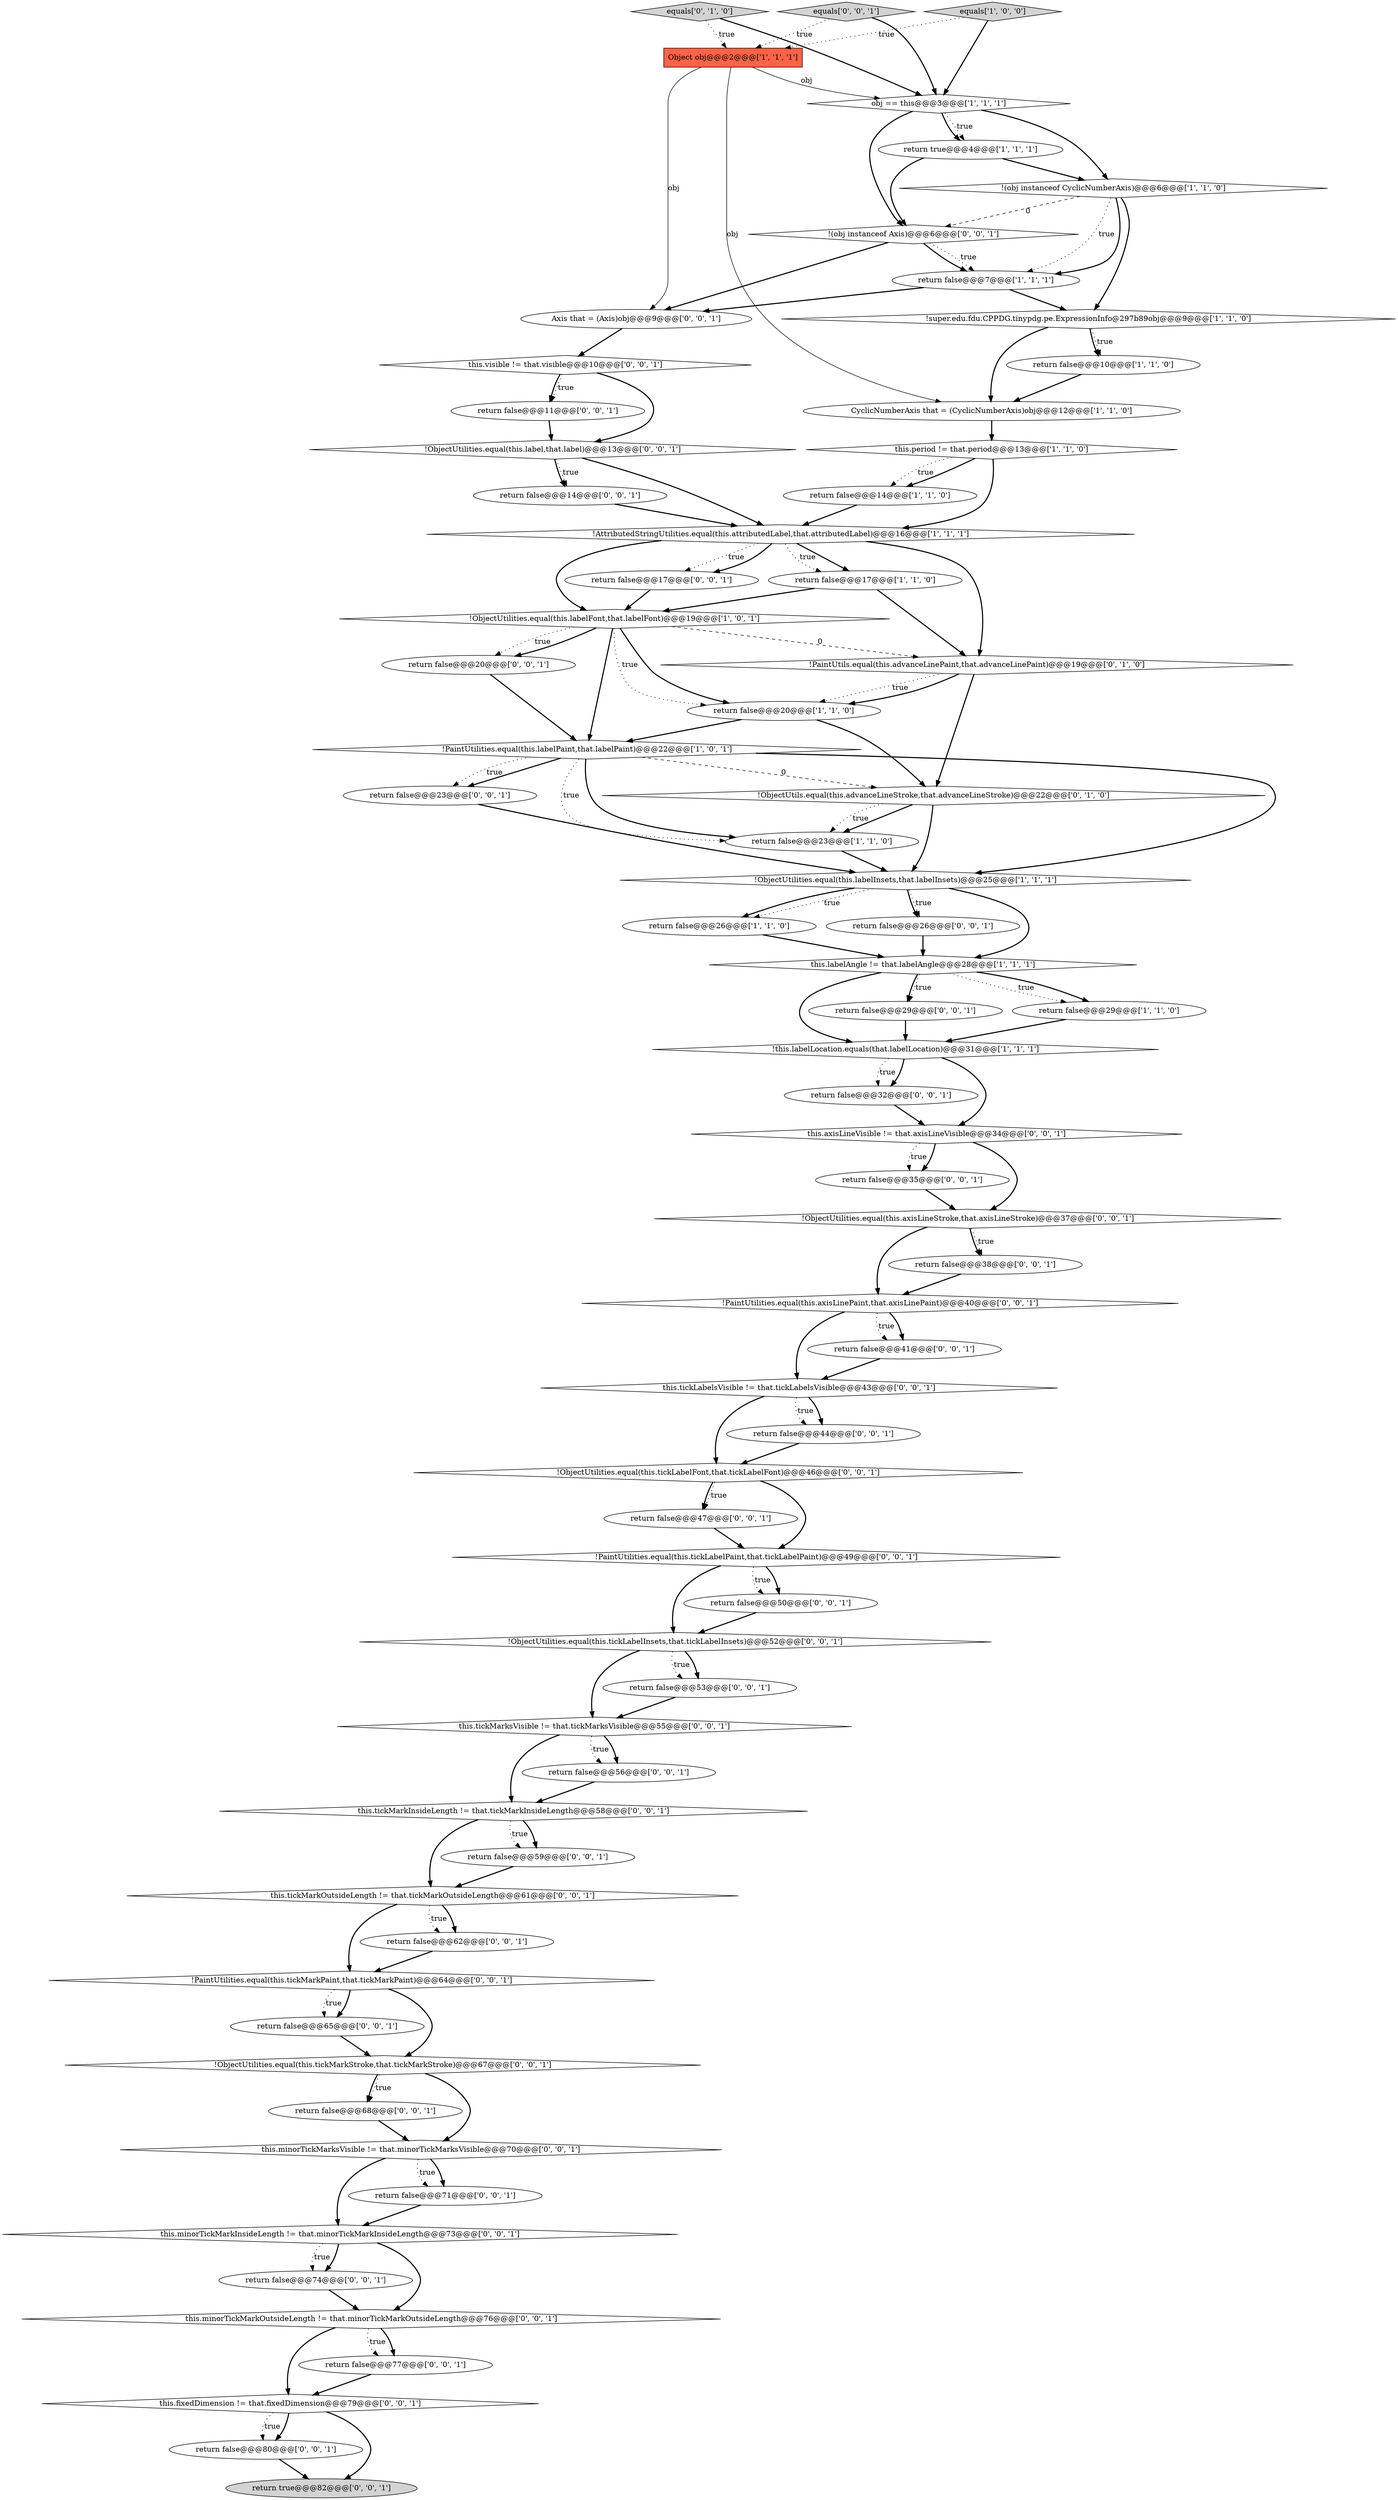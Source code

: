 digraph {
20 [style = filled, label = "return true@@@4@@@['1', '1', '1']", fillcolor = white, shape = ellipse image = "AAA0AAABBB1BBB"];
70 [style = filled, label = "this.tickLabelsVisible != that.tickLabelsVisible@@@43@@@['0', '0', '1']", fillcolor = white, shape = diamond image = "AAA0AAABBB3BBB"];
61 [style = filled, label = "this.fixedDimension != that.fixedDimension@@@79@@@['0', '0', '1']", fillcolor = white, shape = diamond image = "AAA0AAABBB3BBB"];
26 [style = filled, label = "!PaintUtilities.equal(this.tickMarkPaint,that.tickMarkPaint)@@@64@@@['0', '0', '1']", fillcolor = white, shape = diamond image = "AAA0AAABBB3BBB"];
7 [style = filled, label = "return false@@@14@@@['1', '1', '0']", fillcolor = white, shape = ellipse image = "AAA0AAABBB1BBB"];
48 [style = filled, label = "!ObjectUtilities.equal(this.label,that.label)@@@13@@@['0', '0', '1']", fillcolor = white, shape = diamond image = "AAA0AAABBB3BBB"];
24 [style = filled, label = "equals['0', '1', '0']", fillcolor = lightgray, shape = diamond image = "AAA0AAABBB2BBB"];
34 [style = filled, label = "return false@@@14@@@['0', '0', '1']", fillcolor = white, shape = ellipse image = "AAA0AAABBB3BBB"];
44 [style = filled, label = "!PaintUtilities.equal(this.axisLinePaint,that.axisLinePaint)@@@40@@@['0', '0', '1']", fillcolor = white, shape = diamond image = "AAA0AAABBB3BBB"];
4 [style = filled, label = "!(obj instanceof CyclicNumberAxis)@@@6@@@['1', '1', '0']", fillcolor = white, shape = diamond image = "AAA0AAABBB1BBB"];
21 [style = filled, label = "!AttributedStringUtilities.equal(this.attributedLabel,that.attributedLabel)@@@16@@@['1', '1', '1']", fillcolor = white, shape = diamond image = "AAA0AAABBB1BBB"];
49 [style = filled, label = "this.tickMarksVisible != that.tickMarksVisible@@@55@@@['0', '0', '1']", fillcolor = white, shape = diamond image = "AAA0AAABBB3BBB"];
3 [style = filled, label = "return false@@@7@@@['1', '1', '1']", fillcolor = white, shape = ellipse image = "AAA0AAABBB1BBB"];
33 [style = filled, label = "return false@@@68@@@['0', '0', '1']", fillcolor = white, shape = ellipse image = "AAA0AAABBB3BBB"];
23 [style = filled, label = "!PaintUtils.equal(this.advanceLinePaint,that.advanceLinePaint)@@@19@@@['0', '1', '0']", fillcolor = white, shape = diamond image = "AAA1AAABBB2BBB"];
8 [style = filled, label = "this.period != that.period@@@13@@@['1', '1', '0']", fillcolor = white, shape = diamond image = "AAA0AAABBB1BBB"];
25 [style = filled, label = "!ObjectUtilities.equal(this.tickLabelInsets,that.tickLabelInsets)@@@52@@@['0', '0', '1']", fillcolor = white, shape = diamond image = "AAA0AAABBB3BBB"];
51 [style = filled, label = "return false@@@65@@@['0', '0', '1']", fillcolor = white, shape = ellipse image = "AAA0AAABBB3BBB"];
38 [style = filled, label = "this.minorTickMarksVisible != that.minorTickMarksVisible@@@70@@@['0', '0', '1']", fillcolor = white, shape = diamond image = "AAA0AAABBB3BBB"];
29 [style = filled, label = "return false@@@80@@@['0', '0', '1']", fillcolor = white, shape = ellipse image = "AAA0AAABBB3BBB"];
52 [style = filled, label = "this.tickMarkOutsideLength != that.tickMarkOutsideLength@@@61@@@['0', '0', '1']", fillcolor = white, shape = diamond image = "AAA0AAABBB3BBB"];
1 [style = filled, label = "!ObjectUtilities.equal(this.labelInsets,that.labelInsets)@@@25@@@['1', '1', '1']", fillcolor = white, shape = diamond image = "AAA0AAABBB1BBB"];
53 [style = filled, label = "return false@@@38@@@['0', '0', '1']", fillcolor = white, shape = ellipse image = "AAA0AAABBB3BBB"];
12 [style = filled, label = "!this.labelLocation.equals(that.labelLocation)@@@31@@@['1', '1', '1']", fillcolor = white, shape = diamond image = "AAA0AAABBB1BBB"];
60 [style = filled, label = "return false@@@32@@@['0', '0', '1']", fillcolor = white, shape = ellipse image = "AAA0AAABBB3BBB"];
31 [style = filled, label = "this.minorTickMarkInsideLength != that.minorTickMarkInsideLength@@@73@@@['0', '0', '1']", fillcolor = white, shape = diamond image = "AAA0AAABBB3BBB"];
10 [style = filled, label = "!ObjectUtilities.equal(this.labelFont,that.labelFont)@@@19@@@['1', '0', '1']", fillcolor = white, shape = diamond image = "AAA0AAABBB1BBB"];
16 [style = filled, label = "!PaintUtilities.equal(this.labelPaint,that.labelPaint)@@@22@@@['1', '0', '1']", fillcolor = white, shape = diamond image = "AAA0AAABBB1BBB"];
28 [style = filled, label = "return false@@@59@@@['0', '0', '1']", fillcolor = white, shape = ellipse image = "AAA0AAABBB3BBB"];
42 [style = filled, label = "!ObjectUtilities.equal(this.tickMarkStroke,that.tickMarkStroke)@@@67@@@['0', '0', '1']", fillcolor = white, shape = diamond image = "AAA0AAABBB3BBB"];
6 [style = filled, label = "return false@@@20@@@['1', '1', '0']", fillcolor = white, shape = ellipse image = "AAA0AAABBB1BBB"];
18 [style = filled, label = "CyclicNumberAxis that = (CyclicNumberAxis)obj@@@12@@@['1', '1', '0']", fillcolor = white, shape = ellipse image = "AAA0AAABBB1BBB"];
27 [style = filled, label = "!ObjectUtilities.equal(this.tickLabelFont,that.tickLabelFont)@@@46@@@['0', '0', '1']", fillcolor = white, shape = diamond image = "AAA0AAABBB3BBB"];
62 [style = filled, label = "return false@@@71@@@['0', '0', '1']", fillcolor = white, shape = ellipse image = "AAA0AAABBB3BBB"];
66 [style = filled, label = "this.tickMarkInsideLength != that.tickMarkInsideLength@@@58@@@['0', '0', '1']", fillcolor = white, shape = diamond image = "AAA0AAABBB3BBB"];
55 [style = filled, label = "return false@@@11@@@['0', '0', '1']", fillcolor = white, shape = ellipse image = "AAA0AAABBB3BBB"];
40 [style = filled, label = "return false@@@35@@@['0', '0', '1']", fillcolor = white, shape = ellipse image = "AAA0AAABBB3BBB"];
9 [style = filled, label = "!super.edu.fdu.CPPDG.tinypdg.pe.ExpressionInfo@297b89obj@@@9@@@['1', '1', '0']", fillcolor = white, shape = diamond image = "AAA0AAABBB1BBB"];
63 [style = filled, label = "return false@@@77@@@['0', '0', '1']", fillcolor = white, shape = ellipse image = "AAA0AAABBB3BBB"];
47 [style = filled, label = "!ObjectUtilities.equal(this.axisLineStroke,that.axisLineStroke)@@@37@@@['0', '0', '1']", fillcolor = white, shape = diamond image = "AAA0AAABBB3BBB"];
50 [style = filled, label = "equals['0', '0', '1']", fillcolor = lightgray, shape = diamond image = "AAA0AAABBB3BBB"];
64 [style = filled, label = "return false@@@53@@@['0', '0', '1']", fillcolor = white, shape = ellipse image = "AAA0AAABBB3BBB"];
65 [style = filled, label = "return false@@@56@@@['0', '0', '1']", fillcolor = white, shape = ellipse image = "AAA0AAABBB3BBB"];
32 [style = filled, label = "return false@@@74@@@['0', '0', '1']", fillcolor = white, shape = ellipse image = "AAA0AAABBB3BBB"];
68 [style = filled, label = "return true@@@82@@@['0', '0', '1']", fillcolor = lightgray, shape = ellipse image = "AAA0AAABBB3BBB"];
41 [style = filled, label = "return false@@@20@@@['0', '0', '1']", fillcolor = white, shape = ellipse image = "AAA0AAABBB3BBB"];
59 [style = filled, label = "return false@@@47@@@['0', '0', '1']", fillcolor = white, shape = ellipse image = "AAA0AAABBB3BBB"];
11 [style = filled, label = "return false@@@26@@@['1', '1', '0']", fillcolor = white, shape = ellipse image = "AAA0AAABBB1BBB"];
45 [style = filled, label = "return false@@@44@@@['0', '0', '1']", fillcolor = white, shape = ellipse image = "AAA0AAABBB3BBB"];
58 [style = filled, label = "return false@@@26@@@['0', '0', '1']", fillcolor = white, shape = ellipse image = "AAA0AAABBB3BBB"];
0 [style = filled, label = "return false@@@10@@@['1', '1', '0']", fillcolor = white, shape = ellipse image = "AAA0AAABBB1BBB"];
30 [style = filled, label = "!(obj instanceof Axis)@@@6@@@['0', '0', '1']", fillcolor = white, shape = diamond image = "AAA0AAABBB3BBB"];
39 [style = filled, label = "return false@@@50@@@['0', '0', '1']", fillcolor = white, shape = ellipse image = "AAA0AAABBB3BBB"];
13 [style = filled, label = "return false@@@17@@@['1', '1', '0']", fillcolor = white, shape = ellipse image = "AAA0AAABBB1BBB"];
37 [style = filled, label = "return false@@@23@@@['0', '0', '1']", fillcolor = white, shape = ellipse image = "AAA0AAABBB3BBB"];
46 [style = filled, label = "!PaintUtilities.equal(this.tickLabelPaint,that.tickLabelPaint)@@@49@@@['0', '0', '1']", fillcolor = white, shape = diamond image = "AAA0AAABBB3BBB"];
19 [style = filled, label = "return false@@@23@@@['1', '1', '0']", fillcolor = white, shape = ellipse image = "AAA0AAABBB1BBB"];
57 [style = filled, label = "return false@@@17@@@['0', '0', '1']", fillcolor = white, shape = ellipse image = "AAA0AAABBB3BBB"];
17 [style = filled, label = "this.labelAngle != that.labelAngle@@@28@@@['1', '1', '1']", fillcolor = white, shape = diamond image = "AAA0AAABBB1BBB"];
36 [style = filled, label = "return false@@@62@@@['0', '0', '1']", fillcolor = white, shape = ellipse image = "AAA0AAABBB3BBB"];
15 [style = filled, label = "obj == this@@@3@@@['1', '1', '1']", fillcolor = white, shape = diamond image = "AAA0AAABBB1BBB"];
54 [style = filled, label = "this.visible != that.visible@@@10@@@['0', '0', '1']", fillcolor = white, shape = diamond image = "AAA0AAABBB3BBB"];
43 [style = filled, label = "return false@@@29@@@['0', '0', '1']", fillcolor = white, shape = ellipse image = "AAA0AAABBB3BBB"];
67 [style = filled, label = "this.axisLineVisible != that.axisLineVisible@@@34@@@['0', '0', '1']", fillcolor = white, shape = diamond image = "AAA0AAABBB3BBB"];
5 [style = filled, label = "Object obj@@@2@@@['1', '1', '1']", fillcolor = tomato, shape = box image = "AAA0AAABBB1BBB"];
56 [style = filled, label = "return false@@@41@@@['0', '0', '1']", fillcolor = white, shape = ellipse image = "AAA0AAABBB3BBB"];
2 [style = filled, label = "equals['1', '0', '0']", fillcolor = lightgray, shape = diamond image = "AAA0AAABBB1BBB"];
69 [style = filled, label = "Axis that = (Axis)obj@@@9@@@['0', '0', '1']", fillcolor = white, shape = ellipse image = "AAA0AAABBB3BBB"];
35 [style = filled, label = "this.minorTickMarkOutsideLength != that.minorTickMarkOutsideLength@@@76@@@['0', '0', '1']", fillcolor = white, shape = diamond image = "AAA0AAABBB3BBB"];
22 [style = filled, label = "!ObjectUtils.equal(this.advanceLineStroke,that.advanceLineStroke)@@@22@@@['0', '1', '0']", fillcolor = white, shape = diamond image = "AAA1AAABBB2BBB"];
14 [style = filled, label = "return false@@@29@@@['1', '1', '0']", fillcolor = white, shape = ellipse image = "AAA0AAABBB1BBB"];
59->46 [style = bold, label=""];
17->43 [style = dotted, label="true"];
23->22 [style = bold, label=""];
1->11 [style = dotted, label="true"];
44->56 [style = bold, label=""];
5->18 [style = solid, label="obj"];
61->29 [style = bold, label=""];
52->26 [style = bold, label=""];
2->5 [style = dotted, label="true"];
65->66 [style = bold, label=""];
43->12 [style = bold, label=""];
17->14 [style = bold, label=""];
6->22 [style = bold, label=""];
21->57 [style = dotted, label="true"];
5->15 [style = solid, label="obj"];
30->3 [style = dotted, label="true"];
53->44 [style = bold, label=""];
56->70 [style = bold, label=""];
31->32 [style = bold, label=""];
1->11 [style = bold, label=""];
64->49 [style = bold, label=""];
25->64 [style = bold, label=""];
42->33 [style = dotted, label="true"];
50->15 [style = bold, label=""];
16->1 [style = bold, label=""];
20->30 [style = bold, label=""];
25->49 [style = bold, label=""];
45->27 [style = bold, label=""];
16->22 [style = dashed, label="0"];
15->20 [style = dotted, label="true"];
4->9 [style = bold, label=""];
3->9 [style = bold, label=""];
61->68 [style = bold, label=""];
1->17 [style = bold, label=""];
47->53 [style = dotted, label="true"];
31->32 [style = dotted, label="true"];
48->34 [style = bold, label=""];
10->6 [style = dotted, label="true"];
58->17 [style = bold, label=""];
10->23 [style = dashed, label="0"];
13->10 [style = bold, label=""];
66->52 [style = bold, label=""];
4->3 [style = bold, label=""];
48->34 [style = dotted, label="true"];
26->51 [style = bold, label=""];
66->28 [style = bold, label=""];
27->59 [style = dotted, label="true"];
46->25 [style = bold, label=""];
25->64 [style = dotted, label="true"];
40->47 [style = bold, label=""];
29->68 [style = bold, label=""];
35->63 [style = bold, label=""];
26->42 [style = bold, label=""];
63->61 [style = bold, label=""];
44->56 [style = dotted, label="true"];
57->10 [style = bold, label=""];
20->4 [style = bold, label=""];
51->42 [style = bold, label=""];
11->17 [style = bold, label=""];
60->67 [style = bold, label=""];
46->39 [style = bold, label=""];
41->16 [style = bold, label=""];
70->45 [style = bold, label=""];
12->67 [style = bold, label=""];
27->59 [style = bold, label=""];
35->61 [style = bold, label=""];
38->31 [style = bold, label=""];
15->20 [style = bold, label=""];
67->40 [style = bold, label=""];
18->8 [style = bold, label=""];
5->69 [style = solid, label="obj"];
22->1 [style = bold, label=""];
34->21 [style = bold, label=""];
21->57 [style = bold, label=""];
21->13 [style = bold, label=""];
16->19 [style = dotted, label="true"];
42->33 [style = bold, label=""];
50->5 [style = dotted, label="true"];
10->16 [style = bold, label=""];
52->36 [style = bold, label=""];
61->29 [style = dotted, label="true"];
22->19 [style = bold, label=""];
23->6 [style = dotted, label="true"];
46->39 [style = dotted, label="true"];
26->51 [style = dotted, label="true"];
15->30 [style = bold, label=""];
48->21 [style = bold, label=""];
17->14 [style = dotted, label="true"];
66->28 [style = dotted, label="true"];
4->3 [style = dotted, label="true"];
10->6 [style = bold, label=""];
38->62 [style = bold, label=""];
38->62 [style = dotted, label="true"];
13->23 [style = bold, label=""];
16->19 [style = bold, label=""];
15->4 [style = bold, label=""];
16->37 [style = bold, label=""];
28->52 [style = bold, label=""];
14->12 [style = bold, label=""];
9->0 [style = bold, label=""];
8->7 [style = dotted, label="true"];
70->45 [style = dotted, label="true"];
52->36 [style = dotted, label="true"];
8->21 [style = bold, label=""];
21->10 [style = bold, label=""];
55->48 [style = bold, label=""];
6->16 [style = bold, label=""];
23->6 [style = bold, label=""];
33->38 [style = bold, label=""];
44->70 [style = bold, label=""];
8->7 [style = bold, label=""];
67->47 [style = bold, label=""];
12->60 [style = bold, label=""];
37->1 [style = bold, label=""];
69->54 [style = bold, label=""];
54->55 [style = dotted, label="true"];
39->25 [style = bold, label=""];
12->60 [style = dotted, label="true"];
47->44 [style = bold, label=""];
9->18 [style = bold, label=""];
54->55 [style = bold, label=""];
22->19 [style = dotted, label="true"];
49->65 [style = bold, label=""];
19->1 [style = bold, label=""];
9->0 [style = dotted, label="true"];
49->65 [style = dotted, label="true"];
17->43 [style = bold, label=""];
16->37 [style = dotted, label="true"];
10->41 [style = dotted, label="true"];
27->46 [style = bold, label=""];
24->15 [style = bold, label=""];
35->63 [style = dotted, label="true"];
47->53 [style = bold, label=""];
1->58 [style = dotted, label="true"];
17->12 [style = bold, label=""];
1->58 [style = bold, label=""];
3->69 [style = bold, label=""];
42->38 [style = bold, label=""];
7->21 [style = bold, label=""];
4->30 [style = dashed, label="0"];
70->27 [style = bold, label=""];
31->35 [style = bold, label=""];
32->35 [style = bold, label=""];
30->3 [style = bold, label=""];
24->5 [style = dotted, label="true"];
49->66 [style = bold, label=""];
36->26 [style = bold, label=""];
54->48 [style = bold, label=""];
67->40 [style = dotted, label="true"];
21->23 [style = bold, label=""];
62->31 [style = bold, label=""];
0->18 [style = bold, label=""];
2->15 [style = bold, label=""];
10->41 [style = bold, label=""];
21->13 [style = dotted, label="true"];
30->69 [style = bold, label=""];
}
